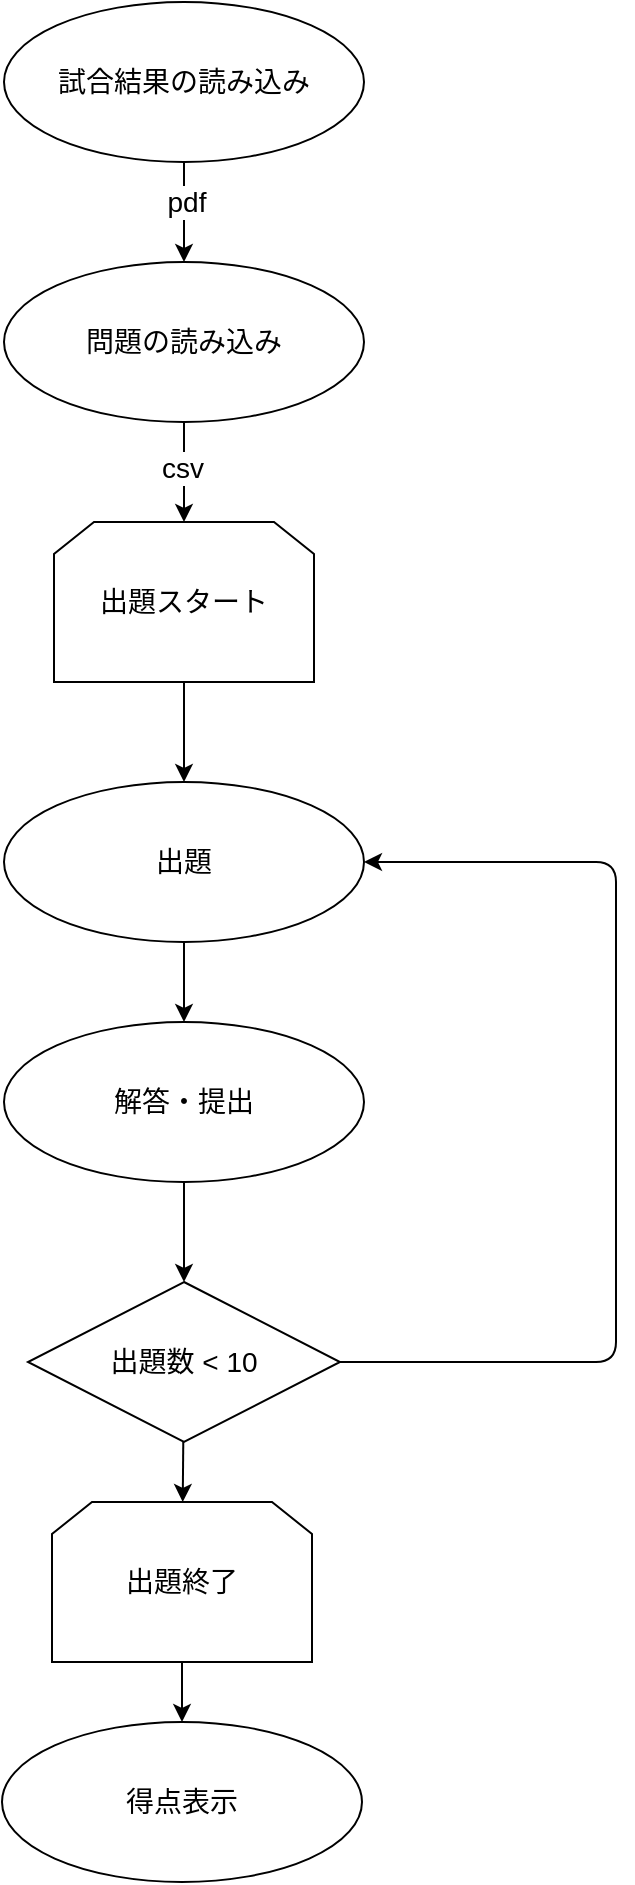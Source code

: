 <mxfile>
    <diagram id="Gv0F2M6SpE2LUb6AciR8" name="Page-1">
        <mxGraphModel dx="1617" dy="1181" grid="1" gridSize="10" guides="1" tooltips="1" connect="1" arrows="1" fold="1" page="1" pageScale="1" pageWidth="827" pageHeight="1169" math="0" shadow="0">
            <root>
                <mxCell id="0"/>
                <mxCell id="1" parent="0"/>
                <mxCell id="9" style="edgeStyle=none;html=1;entryX=0.5;entryY=0;entryDx=0;entryDy=0;fontSize=14;" parent="1" source="2" target="3" edge="1">
                    <mxGeometry relative="1" as="geometry"/>
                </mxCell>
                <mxCell id="29" value="pdf" style="edgeLabel;html=1;align=center;verticalAlign=middle;resizable=0;points=[];fontSize=14;" parent="9" vertex="1" connectable="0">
                    <mxGeometry x="-0.21" y="1" relative="1" as="geometry">
                        <mxPoint as="offset"/>
                    </mxGeometry>
                </mxCell>
                <mxCell id="2" value="&lt;span style=&quot;font-size: 14px;&quot;&gt;試合結果の読み込み&lt;/span&gt;" style="ellipse;whiteSpace=wrap;html=1;" parent="1" vertex="1">
                    <mxGeometry x="324" y="60" width="180" height="80" as="geometry"/>
                </mxCell>
                <mxCell id="10" style="edgeStyle=none;html=1;fontSize=14;" parent="1" source="3" target="4" edge="1">
                    <mxGeometry relative="1" as="geometry"/>
                </mxCell>
                <mxCell id="30" value="csv" style="edgeLabel;html=1;align=center;verticalAlign=middle;resizable=0;points=[];fontSize=14;" parent="10" vertex="1" connectable="0">
                    <mxGeometry x="-0.11" y="2" relative="1" as="geometry">
                        <mxPoint x="-3" as="offset"/>
                    </mxGeometry>
                </mxCell>
                <mxCell id="3" value="&lt;font style=&quot;font-size: 14px;&quot;&gt;問題の読み込み&lt;/font&gt;" style="ellipse;whiteSpace=wrap;html=1;" parent="1" vertex="1">
                    <mxGeometry x="324" y="190" width="180" height="80" as="geometry"/>
                </mxCell>
                <mxCell id="13" style="edgeStyle=none;html=1;fontSize=14;" parent="1" source="4" target="12" edge="1">
                    <mxGeometry relative="1" as="geometry"/>
                </mxCell>
                <mxCell id="4" value="出題スタート" style="shape=loopLimit;whiteSpace=wrap;html=1;fontSize=14;" parent="1" vertex="1">
                    <mxGeometry x="349" y="320" width="130" height="80" as="geometry"/>
                </mxCell>
                <mxCell id="23" style="edgeStyle=none;html=1;fontSize=14;entryX=1;entryY=0.5;entryDx=0;entryDy=0;exitX=1;exitY=0.5;exitDx=0;exitDy=0;" parent="1" source="8" target="12" edge="1">
                    <mxGeometry relative="1" as="geometry">
                        <mxPoint x="630" y="740" as="targetPoint"/>
                        <Array as="points">
                            <mxPoint x="630" y="740"/>
                            <mxPoint x="630" y="490"/>
                        </Array>
                    </mxGeometry>
                </mxCell>
                <mxCell id="25" style="edgeStyle=none;html=1;fontSize=14;" parent="1" source="8" target="24" edge="1">
                    <mxGeometry relative="1" as="geometry"/>
                </mxCell>
                <mxCell id="8" value="出題数 &amp;lt; 10" style="rhombus;whiteSpace=wrap;html=1;fontSize=14;" parent="1" vertex="1">
                    <mxGeometry x="336" y="700" width="156" height="80" as="geometry"/>
                </mxCell>
                <mxCell id="19" style="edgeStyle=none;html=1;entryX=0.5;entryY=0;entryDx=0;entryDy=0;fontSize=14;" parent="1" source="12" target="17" edge="1">
                    <mxGeometry relative="1" as="geometry"/>
                </mxCell>
                <mxCell id="12" value="&lt;span style=&quot;font-size: 14px;&quot;&gt;出題&lt;/span&gt;" style="ellipse;whiteSpace=wrap;html=1;" parent="1" vertex="1">
                    <mxGeometry x="324" y="450" width="180" height="80" as="geometry"/>
                </mxCell>
                <mxCell id="20" style="edgeStyle=none;html=1;entryX=0.5;entryY=0;entryDx=0;entryDy=0;fontSize=14;" parent="1" source="17" target="8" edge="1">
                    <mxGeometry relative="1" as="geometry"/>
                </mxCell>
                <mxCell id="17" value="&lt;span style=&quot;font-size: 14px;&quot;&gt;解答・提出&lt;/span&gt;" style="ellipse;whiteSpace=wrap;html=1;" parent="1" vertex="1">
                    <mxGeometry x="324" y="570" width="180" height="80" as="geometry"/>
                </mxCell>
                <mxCell id="21" value="&lt;span style=&quot;font-size: 14px;&quot;&gt;得点表示&lt;/span&gt;" style="ellipse;whiteSpace=wrap;html=1;" parent="1" vertex="1">
                    <mxGeometry x="323" y="920" width="180" height="80" as="geometry"/>
                </mxCell>
                <mxCell id="26" style="edgeStyle=none;html=1;exitX=0.5;exitY=1;exitDx=0;exitDy=0;entryX=0.5;entryY=0;entryDx=0;entryDy=0;fontSize=14;" parent="1" source="24" target="21" edge="1">
                    <mxGeometry relative="1" as="geometry"/>
                </mxCell>
                <mxCell id="24" value="出題終了" style="shape=loopLimit;whiteSpace=wrap;html=1;fontSize=14;" parent="1" vertex="1">
                    <mxGeometry x="348" y="810" width="130" height="80" as="geometry"/>
                </mxCell>
            </root>
        </mxGraphModel>
    </diagram>
</mxfile>